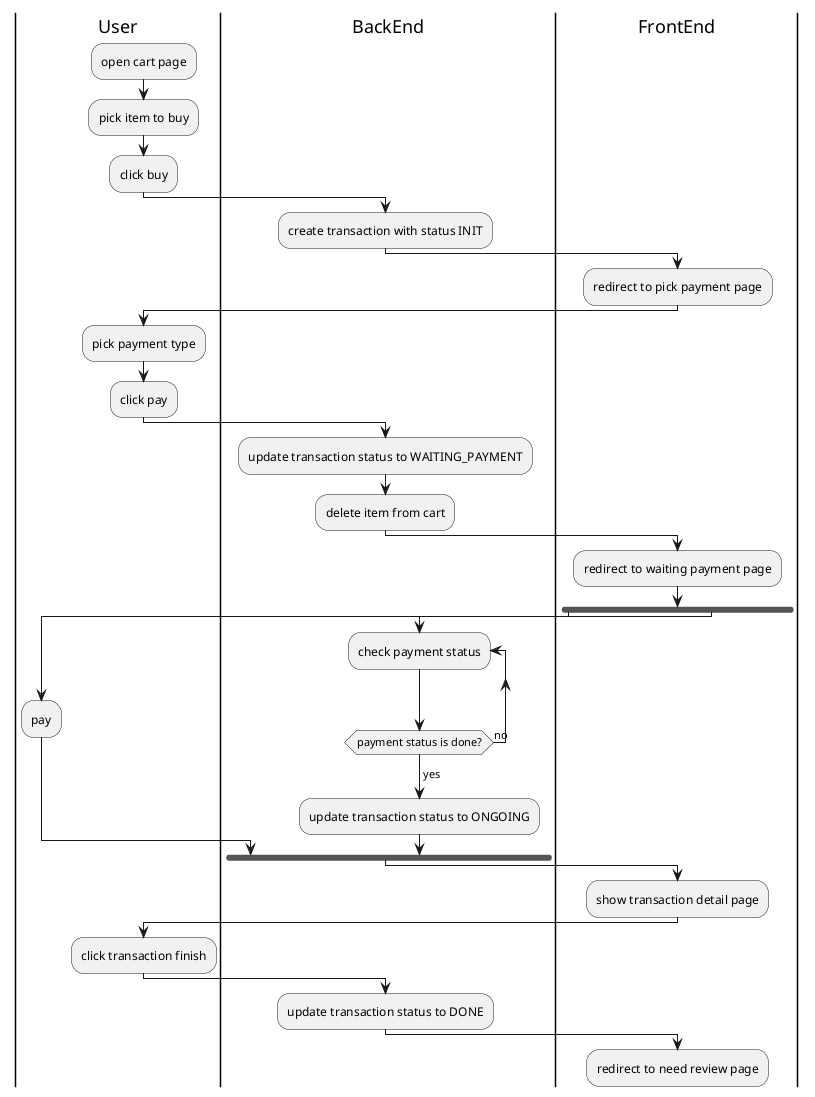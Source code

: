 @startuml transaction flow

|User|
:open cart page;
:pick item to buy;
:click buy;
|BackEnd|
:create transaction with status INIT;
|FrontEnd|
:redirect to pick payment page;
|User|
:pick payment type;
:click pay;
|BackEnd|
:update transaction status to WAITING_PAYMENT;
:delete item from cart;
|FrontEnd|
:redirect to waiting payment page;
fork
|User|
:pay;
fork again
|BackEnd|
repeat :check payment status;
repeat while (payment status is done?) is (no)
-> yes;
:update transaction status to ONGOING;
end fork
|FrontEnd|
:show transaction detail page;
|User|
:click transaction finish;
|BackEnd|
:update transaction status to DONE;
|FrontEnd|
:redirect to need review page;

@enduml